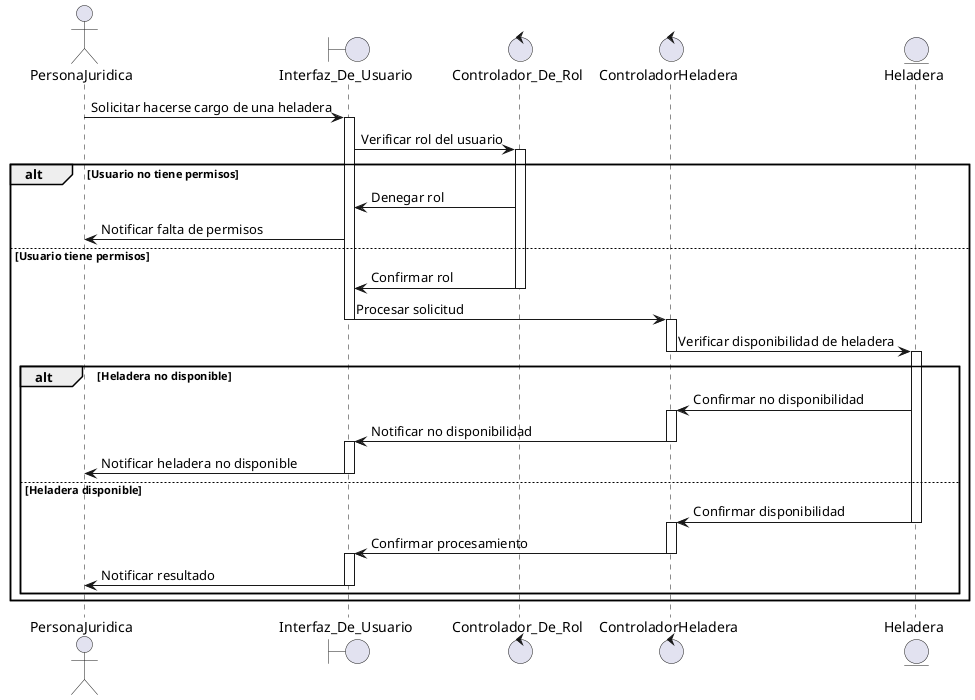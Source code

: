 @startuml
actor PersonaJuridica
boundary Interfaz_De_Usuario
control Controlador_De_Rol
control ControladorHeladera
entity Heladera

PersonaJuridica -> Interfaz_De_Usuario: Solicitar hacerse cargo de una heladera
activate Interfaz_De_Usuario
Interfaz_De_Usuario -> Controlador_De_Rol : Verificar rol del usuario
activate Controlador_De_Rol

alt Usuario no tiene permisos
    Controlador_De_Rol -> Interfaz_De_Usuario : Denegar rol
    Interfaz_De_Usuario -> PersonaJuridica : Notificar falta de permisos
else Usuario tiene permisos
    Controlador_De_Rol -> Interfaz_De_Usuario : Confirmar rol
    deactivate Controlador_De_Rol

    Interfaz_De_Usuario -> ControladorHeladera : Procesar solicitud
    deactivate Interfaz_De_Usuario
    activate ControladorHeladera
    deactivate ControladorHeladera
    ControladorHeladera -> Heladera : Verificar disponibilidad de heladera
    deactivate ControladorHeladera
    activate Heladera

    alt Heladera no disponible
        Heladera -> ControladorHeladera : Confirmar no disponibilidad
        activate ControladorHeladera
        ControladorHeladera -> Interfaz_De_Usuario : Notificar no disponibilidad
        deactivate ControladorHeladera
        activate Interfaz_De_Usuario
        Interfaz_De_Usuario -> PersonaJuridica : Notificar heladera no disponible
        deactivate Interfaz_De_Usuario
    else Heladera disponible
        Heladera -> ControladorHeladera : Confirmar disponibilidad
        deactivate Heladera
        activate ControladorHeladera
        ControladorHeladera -> Interfaz_De_Usuario : Confirmar procesamiento
        deactivate ControladorHeladera
        activate Interfaz_De_Usuario
        Interfaz_De_Usuario -> PersonaJuridica : Notificar resultado
        deactivate Interfaz_De_Usuario
end
end
@enduml